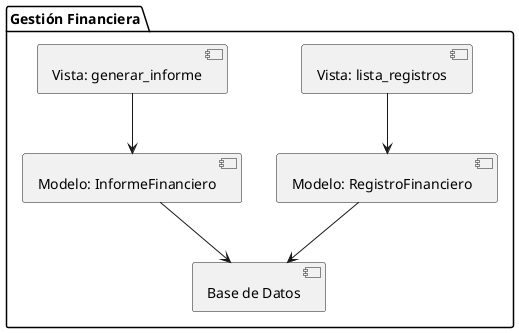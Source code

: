 @startuml
package "Gestión Financiera" {
    [Vista: lista_registros] --> [Modelo: RegistroFinanciero]
    [Vista: generar_informe] --> [Modelo: InformeFinanciero]
    [Modelo: RegistroFinanciero] --> [Base de Datos]
    [Modelo: InformeFinanciero] --> [Base de Datos]
}
@enduml
